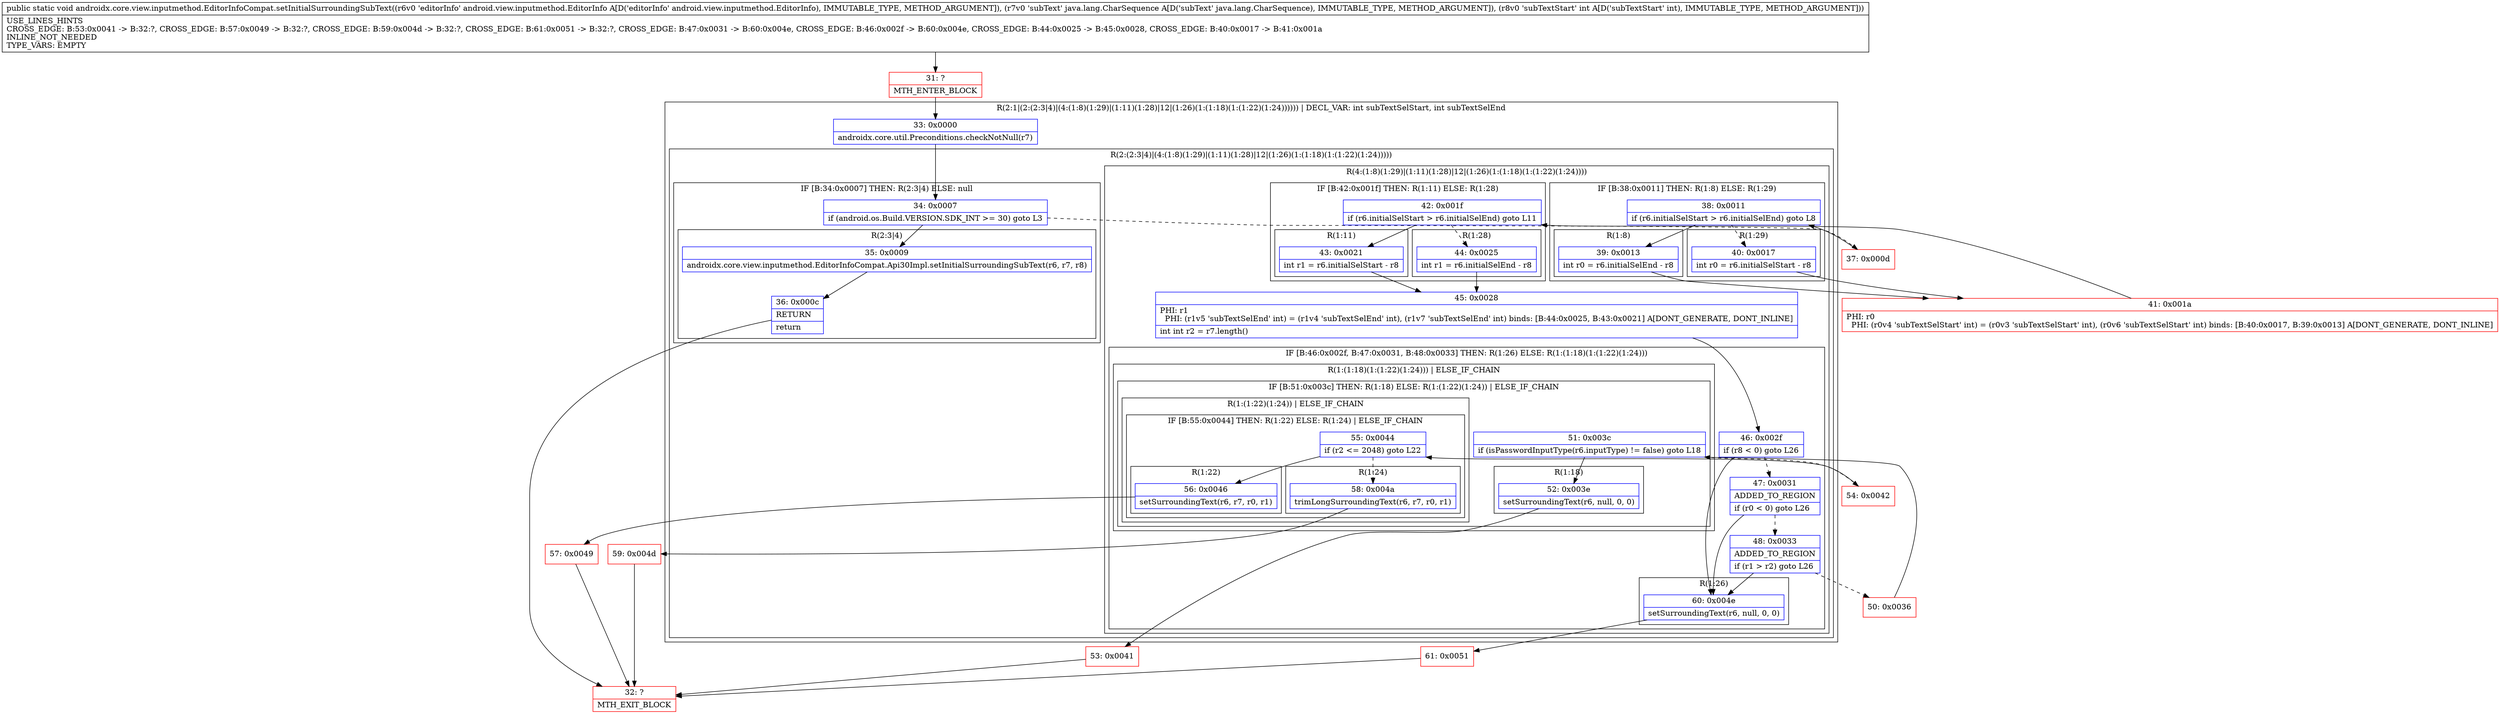 digraph "CFG forandroidx.core.view.inputmethod.EditorInfoCompat.setInitialSurroundingSubText(Landroid\/view\/inputmethod\/EditorInfo;Ljava\/lang\/CharSequence;I)V" {
subgraph cluster_Region_707447068 {
label = "R(2:1|(2:(2:3|4)|(4:(1:8)(1:29)|(1:11)(1:28)|12|(1:26)(1:(1:18)(1:(1:22)(1:24)))))) | DECL_VAR: int subTextSelStart, int subTextSelEnd\l";
node [shape=record,color=blue];
Node_33 [shape=record,label="{33\:\ 0x0000|androidx.core.util.Preconditions.checkNotNull(r7)\l}"];
subgraph cluster_Region_1667095377 {
label = "R(2:(2:3|4)|(4:(1:8)(1:29)|(1:11)(1:28)|12|(1:26)(1:(1:18)(1:(1:22)(1:24)))))";
node [shape=record,color=blue];
subgraph cluster_IfRegion_7120320 {
label = "IF [B:34:0x0007] THEN: R(2:3|4) ELSE: null";
node [shape=record,color=blue];
Node_34 [shape=record,label="{34\:\ 0x0007|if (android.os.Build.VERSION.SDK_INT \>= 30) goto L3\l}"];
subgraph cluster_Region_587318256 {
label = "R(2:3|4)";
node [shape=record,color=blue];
Node_35 [shape=record,label="{35\:\ 0x0009|androidx.core.view.inputmethod.EditorInfoCompat.Api30Impl.setInitialSurroundingSubText(r6, r7, r8)\l}"];
Node_36 [shape=record,label="{36\:\ 0x000c|RETURN\l|return\l}"];
}
}
subgraph cluster_Region_463901058 {
label = "R(4:(1:8)(1:29)|(1:11)(1:28)|12|(1:26)(1:(1:18)(1:(1:22)(1:24))))";
node [shape=record,color=blue];
subgraph cluster_IfRegion_1595903141 {
label = "IF [B:38:0x0011] THEN: R(1:8) ELSE: R(1:29)";
node [shape=record,color=blue];
Node_38 [shape=record,label="{38\:\ 0x0011|if (r6.initialSelStart \> r6.initialSelEnd) goto L8\l}"];
subgraph cluster_Region_853863029 {
label = "R(1:8)";
node [shape=record,color=blue];
Node_39 [shape=record,label="{39\:\ 0x0013|int r0 = r6.initialSelEnd \- r8\l}"];
}
subgraph cluster_Region_787086521 {
label = "R(1:29)";
node [shape=record,color=blue];
Node_40 [shape=record,label="{40\:\ 0x0017|int r0 = r6.initialSelStart \- r8\l}"];
}
}
subgraph cluster_IfRegion_1385517892 {
label = "IF [B:42:0x001f] THEN: R(1:11) ELSE: R(1:28)";
node [shape=record,color=blue];
Node_42 [shape=record,label="{42\:\ 0x001f|if (r6.initialSelStart \> r6.initialSelEnd) goto L11\l}"];
subgraph cluster_Region_2060166742 {
label = "R(1:11)";
node [shape=record,color=blue];
Node_43 [shape=record,label="{43\:\ 0x0021|int r1 = r6.initialSelStart \- r8\l}"];
}
subgraph cluster_Region_1907182805 {
label = "R(1:28)";
node [shape=record,color=blue];
Node_44 [shape=record,label="{44\:\ 0x0025|int r1 = r6.initialSelEnd \- r8\l}"];
}
}
Node_45 [shape=record,label="{45\:\ 0x0028|PHI: r1 \l  PHI: (r1v5 'subTextSelEnd' int) = (r1v4 'subTextSelEnd' int), (r1v7 'subTextSelEnd' int) binds: [B:44:0x0025, B:43:0x0021] A[DONT_GENERATE, DONT_INLINE]\l|int int r2 = r7.length()\l}"];
subgraph cluster_IfRegion_243558337 {
label = "IF [B:46:0x002f, B:47:0x0031, B:48:0x0033] THEN: R(1:26) ELSE: R(1:(1:18)(1:(1:22)(1:24)))";
node [shape=record,color=blue];
Node_46 [shape=record,label="{46\:\ 0x002f|if (r8 \< 0) goto L26\l}"];
Node_47 [shape=record,label="{47\:\ 0x0031|ADDED_TO_REGION\l|if (r0 \< 0) goto L26\l}"];
Node_48 [shape=record,label="{48\:\ 0x0033|ADDED_TO_REGION\l|if (r1 \> r2) goto L26\l}"];
subgraph cluster_Region_934461043 {
label = "R(1:26)";
node [shape=record,color=blue];
Node_60 [shape=record,label="{60\:\ 0x004e|setSurroundingText(r6, null, 0, 0)\l}"];
}
subgraph cluster_Region_444720438 {
label = "R(1:(1:18)(1:(1:22)(1:24))) | ELSE_IF_CHAIN\l";
node [shape=record,color=blue];
subgraph cluster_IfRegion_962082919 {
label = "IF [B:51:0x003c] THEN: R(1:18) ELSE: R(1:(1:22)(1:24)) | ELSE_IF_CHAIN\l";
node [shape=record,color=blue];
Node_51 [shape=record,label="{51\:\ 0x003c|if (isPasswordInputType(r6.inputType) != false) goto L18\l}"];
subgraph cluster_Region_1102009211 {
label = "R(1:18)";
node [shape=record,color=blue];
Node_52 [shape=record,label="{52\:\ 0x003e|setSurroundingText(r6, null, 0, 0)\l}"];
}
subgraph cluster_Region_1665940507 {
label = "R(1:(1:22)(1:24)) | ELSE_IF_CHAIN\l";
node [shape=record,color=blue];
subgraph cluster_IfRegion_357849376 {
label = "IF [B:55:0x0044] THEN: R(1:22) ELSE: R(1:24) | ELSE_IF_CHAIN\l";
node [shape=record,color=blue];
Node_55 [shape=record,label="{55\:\ 0x0044|if (r2 \<= 2048) goto L22\l}"];
subgraph cluster_Region_1995562257 {
label = "R(1:22)";
node [shape=record,color=blue];
Node_56 [shape=record,label="{56\:\ 0x0046|setSurroundingText(r6, r7, r0, r1)\l}"];
}
subgraph cluster_Region_236083368 {
label = "R(1:24)";
node [shape=record,color=blue];
Node_58 [shape=record,label="{58\:\ 0x004a|trimLongSurroundingText(r6, r7, r0, r1)\l}"];
}
}
}
}
}
}
}
}
}
Node_31 [shape=record,color=red,label="{31\:\ ?|MTH_ENTER_BLOCK\l}"];
Node_32 [shape=record,color=red,label="{32\:\ ?|MTH_EXIT_BLOCK\l}"];
Node_37 [shape=record,color=red,label="{37\:\ 0x000d}"];
Node_41 [shape=record,color=red,label="{41\:\ 0x001a|PHI: r0 \l  PHI: (r0v4 'subTextSelStart' int) = (r0v3 'subTextSelStart' int), (r0v6 'subTextSelStart' int) binds: [B:40:0x0017, B:39:0x0013] A[DONT_GENERATE, DONT_INLINE]\l}"];
Node_50 [shape=record,color=red,label="{50\:\ 0x0036}"];
Node_53 [shape=record,color=red,label="{53\:\ 0x0041}"];
Node_54 [shape=record,color=red,label="{54\:\ 0x0042}"];
Node_57 [shape=record,color=red,label="{57\:\ 0x0049}"];
Node_59 [shape=record,color=red,label="{59\:\ 0x004d}"];
Node_61 [shape=record,color=red,label="{61\:\ 0x0051}"];
MethodNode[shape=record,label="{public static void androidx.core.view.inputmethod.EditorInfoCompat.setInitialSurroundingSubText((r6v0 'editorInfo' android.view.inputmethod.EditorInfo A[D('editorInfo' android.view.inputmethod.EditorInfo), IMMUTABLE_TYPE, METHOD_ARGUMENT]), (r7v0 'subText' java.lang.CharSequence A[D('subText' java.lang.CharSequence), IMMUTABLE_TYPE, METHOD_ARGUMENT]), (r8v0 'subTextStart' int A[D('subTextStart' int), IMMUTABLE_TYPE, METHOD_ARGUMENT]))  | USE_LINES_HINTS\lCROSS_EDGE: B:53:0x0041 \-\> B:32:?, CROSS_EDGE: B:57:0x0049 \-\> B:32:?, CROSS_EDGE: B:59:0x004d \-\> B:32:?, CROSS_EDGE: B:61:0x0051 \-\> B:32:?, CROSS_EDGE: B:47:0x0031 \-\> B:60:0x004e, CROSS_EDGE: B:46:0x002f \-\> B:60:0x004e, CROSS_EDGE: B:44:0x0025 \-\> B:45:0x0028, CROSS_EDGE: B:40:0x0017 \-\> B:41:0x001a\lINLINE_NOT_NEEDED\lTYPE_VARS: EMPTY\l}"];
MethodNode -> Node_31;Node_33 -> Node_34;
Node_34 -> Node_35;
Node_34 -> Node_37[style=dashed];
Node_35 -> Node_36;
Node_36 -> Node_32;
Node_38 -> Node_39;
Node_38 -> Node_40[style=dashed];
Node_39 -> Node_41;
Node_40 -> Node_41;
Node_42 -> Node_43;
Node_42 -> Node_44[style=dashed];
Node_43 -> Node_45;
Node_44 -> Node_45;
Node_45 -> Node_46;
Node_46 -> Node_47[style=dashed];
Node_46 -> Node_60;
Node_47 -> Node_48[style=dashed];
Node_47 -> Node_60;
Node_48 -> Node_50[style=dashed];
Node_48 -> Node_60;
Node_60 -> Node_61;
Node_51 -> Node_52;
Node_51 -> Node_54[style=dashed];
Node_52 -> Node_53;
Node_55 -> Node_56;
Node_55 -> Node_58[style=dashed];
Node_56 -> Node_57;
Node_58 -> Node_59;
Node_31 -> Node_33;
Node_37 -> Node_38;
Node_41 -> Node_42;
Node_50 -> Node_51;
Node_53 -> Node_32;
Node_54 -> Node_55;
Node_57 -> Node_32;
Node_59 -> Node_32;
Node_61 -> Node_32;
}

